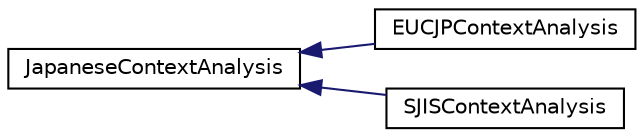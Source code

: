 digraph "类继承关系图"
{
  edge [fontname="Helvetica",fontsize="10",labelfontname="Helvetica",labelfontsize="10"];
  node [fontname="Helvetica",fontsize="10",shape=record];
  rankdir="LR";
  Node0 [label="JapaneseContextAnalysis",height=0.2,width=0.4,color="black", fillcolor="white", style="filled",URL="$class_japanese_context_analysis.html"];
  Node0 -> Node1 [dir="back",color="midnightblue",fontsize="10",style="solid",fontname="Helvetica"];
  Node1 [label="EUCJPContextAnalysis",height=0.2,width=0.4,color="black", fillcolor="white", style="filled",URL="$class_e_u_c_j_p_context_analysis.html"];
  Node0 -> Node2 [dir="back",color="midnightblue",fontsize="10",style="solid",fontname="Helvetica"];
  Node2 [label="SJISContextAnalysis",height=0.2,width=0.4,color="black", fillcolor="white", style="filled",URL="$class_s_j_i_s_context_analysis.html"];
}
